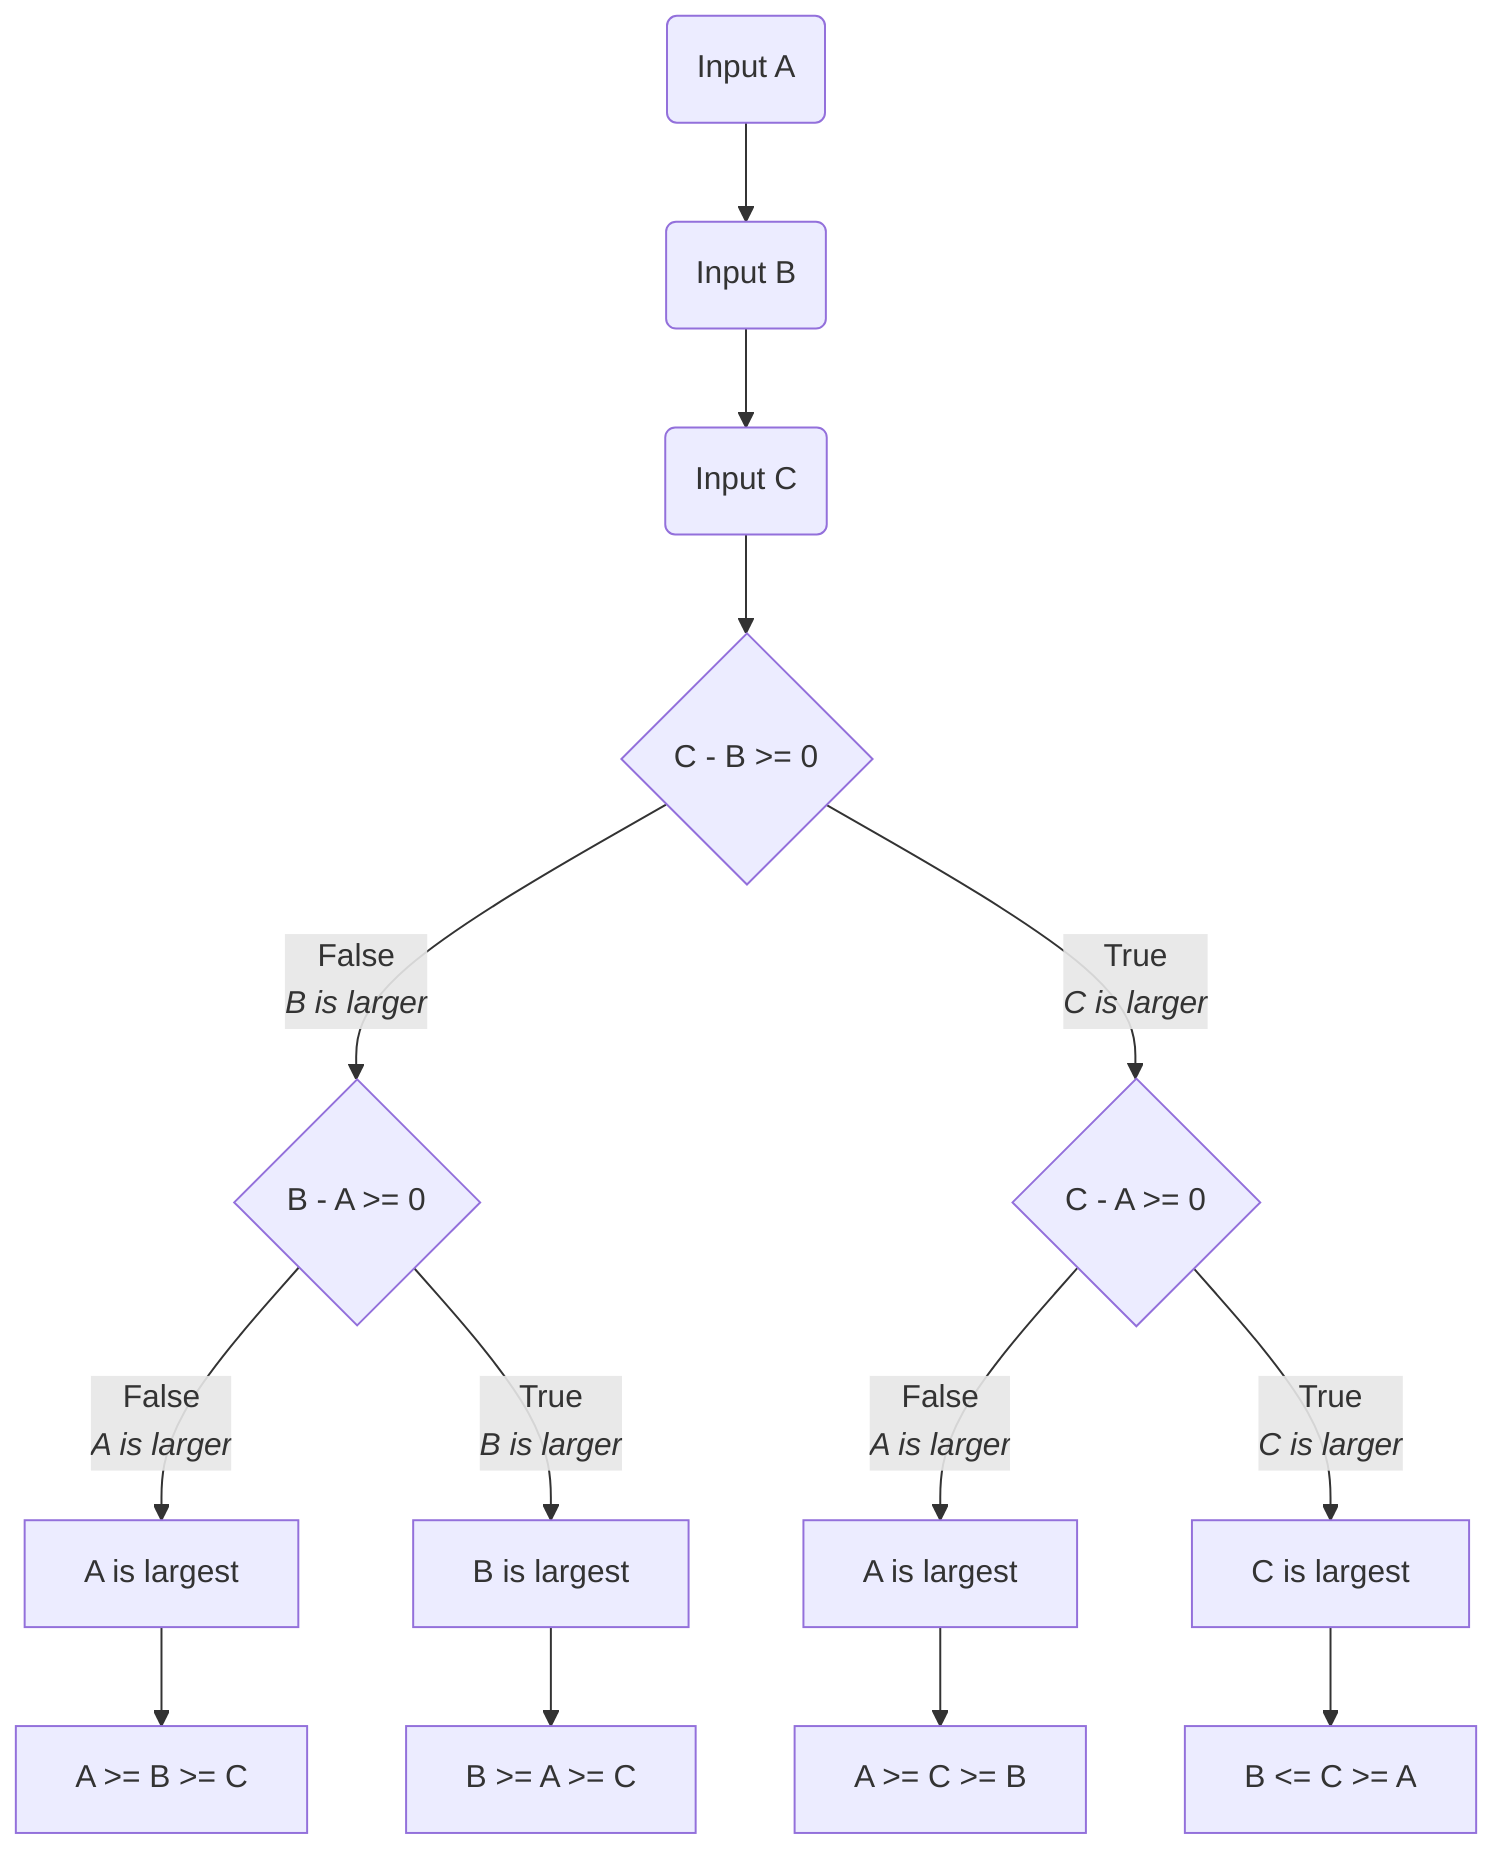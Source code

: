 flowchart TD
    InputA(Input A) --> InputB
    InputB(Input B) --> InputC
    InputC(Input C) --> CheckCB
    CheckCB{C - B >= 0}
    CheckCB -->|False<br/><i>B is larger</i>| CheckBA
    CheckCB -->|True<br/><i>C is larger</i> | CheckCA
    CheckCA{C - A >= 0}
    CheckCA -->|False<br/><i>A is larger</i>| ACB
    CheckCA -->|True<br/><i>C is larger</i> | BCA
    CheckBA{B - A >= 0}
    CheckBA -->|False<br/><i>A is larger</i>| ABC
    CheckBA -->|True<br/><i>B is larger</i> | BAC
    ABC[A is largest]-->ABCMath[A >= B >= C]
    ACB[A is largest]-->ACBMath[A >= C >= B]
    BAC[B is largest]-->BACMath[B >= A >= C]
    BCA[C is largest]-->BCAMath[B <= C >= A]